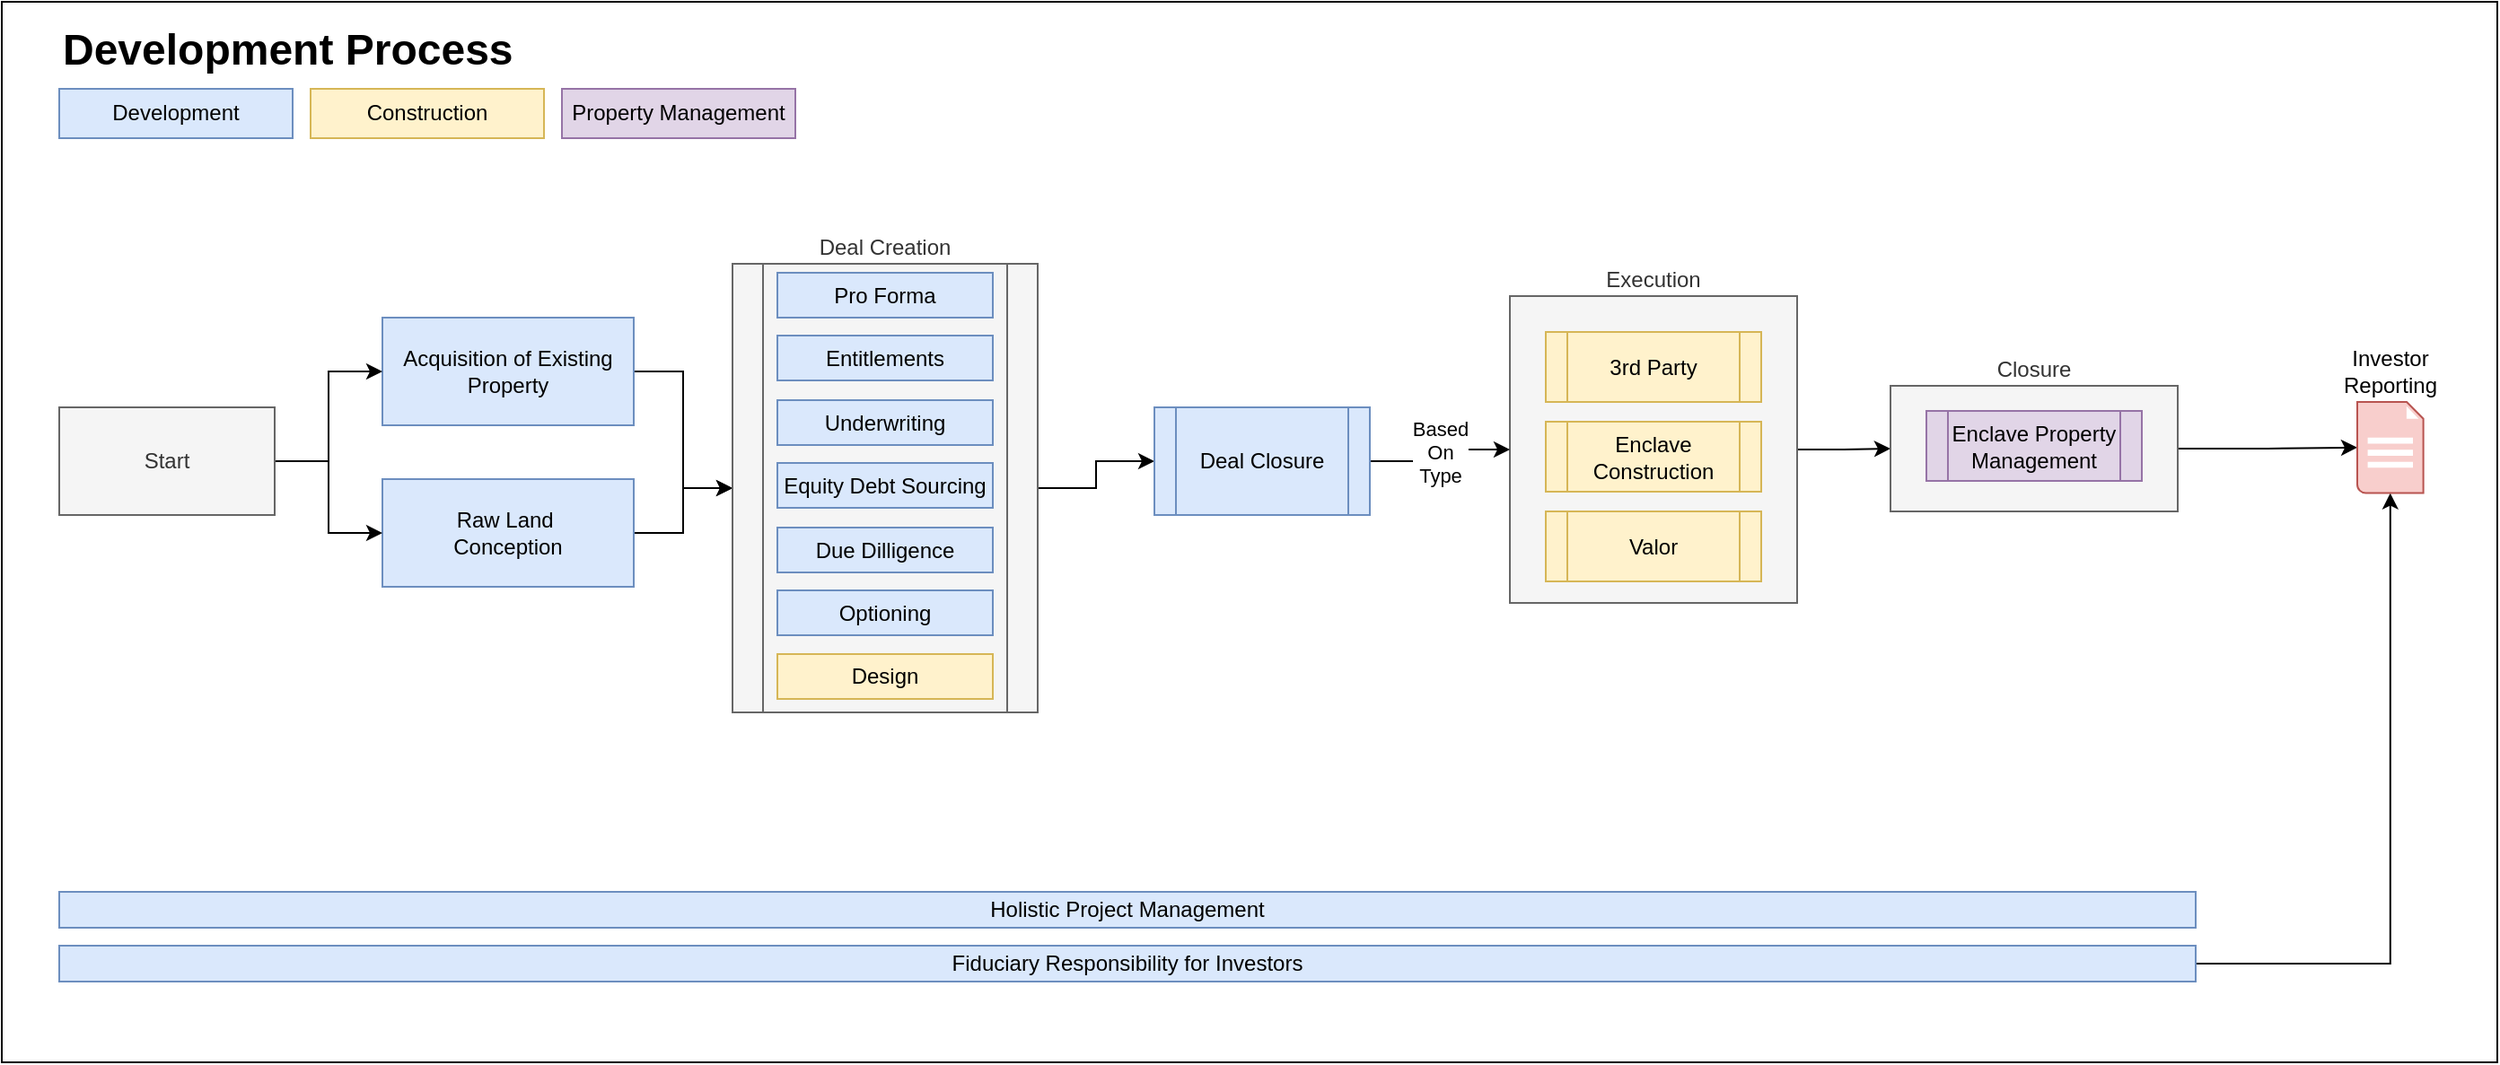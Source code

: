 <mxfile version="28.2.1" pages="2">
  <diagram name="Overall Process" id="pm-P87LHWWocX4qU7EQ5">
    <mxGraphModel dx="1678" dy="874" grid="1" gridSize="10" guides="1" tooltips="1" connect="1" arrows="1" fold="1" page="0" pageScale="1" pageWidth="850" pageHeight="1100" math="0" shadow="0">
      <root>
        <mxCell id="0" />
        <mxCell id="1" parent="0" />
        <mxCell id="NgQdywP-18lAn8fRpk21-1" value="" style="rounded=0;whiteSpace=wrap;html=1;" vertex="1" parent="1">
          <mxGeometry x="160" y="280" width="1390" height="591" as="geometry" />
        </mxCell>
        <mxCell id="NgQdywP-18lAn8fRpk21-2" style="edgeStyle=orthogonalEdgeStyle;rounded=0;orthogonalLoop=1;jettySize=auto;html=1;exitX=1;exitY=0.5;exitDx=0;exitDy=0;entryX=0;entryY=0.5;entryDx=0;entryDy=0;" edge="1" parent="1" source="NgQdywP-18lAn8fRpk21-3" target="NgQdywP-18lAn8fRpk21-30">
          <mxGeometry relative="1" as="geometry" />
        </mxCell>
        <mxCell id="NgQdywP-18lAn8fRpk21-3" value="Execution" style="rounded=0;whiteSpace=wrap;html=1;labelPosition=center;verticalLabelPosition=top;align=center;verticalAlign=bottom;fillColor=#f5f5f5;fontColor=#333333;strokeColor=#666666;" vertex="1" parent="1">
          <mxGeometry x="1000" y="444" width="160" height="171" as="geometry" />
        </mxCell>
        <mxCell id="NgQdywP-18lAn8fRpk21-4" style="edgeStyle=orthogonalEdgeStyle;rounded=0;orthogonalLoop=1;jettySize=auto;html=1;exitX=1;exitY=0.5;exitDx=0;exitDy=0;entryX=0;entryY=0.5;entryDx=0;entryDy=0;" edge="1" parent="1" source="NgQdywP-18lAn8fRpk21-5" target="NgQdywP-18lAn8fRpk21-12">
          <mxGeometry relative="1" as="geometry" />
        </mxCell>
        <mxCell id="NgQdywP-18lAn8fRpk21-5" value="Acquisition of Existing Property" style="rounded=0;whiteSpace=wrap;html=1;fillColor=#dae8fc;strokeColor=#6c8ebf;" vertex="1" parent="1">
          <mxGeometry x="372" y="456" width="140" height="60" as="geometry" />
        </mxCell>
        <mxCell id="NgQdywP-18lAn8fRpk21-6" style="edgeStyle=orthogonalEdgeStyle;rounded=0;orthogonalLoop=1;jettySize=auto;html=1;entryX=0;entryY=0.5;entryDx=0;entryDy=0;" edge="1" parent="1" source="NgQdywP-18lAn8fRpk21-7" target="NgQdywP-18lAn8fRpk21-12">
          <mxGeometry relative="1" as="geometry" />
        </mxCell>
        <mxCell id="NgQdywP-18lAn8fRpk21-7" value="Raw Land&amp;nbsp;&lt;div&gt;Conception&lt;/div&gt;" style="rounded=0;whiteSpace=wrap;html=1;fillColor=#dae8fc;strokeColor=#6c8ebf;" vertex="1" parent="1">
          <mxGeometry x="372" y="546" width="140" height="60" as="geometry" />
        </mxCell>
        <mxCell id="NgQdywP-18lAn8fRpk21-8" style="edgeStyle=orthogonalEdgeStyle;rounded=0;orthogonalLoop=1;jettySize=auto;html=1;entryX=0;entryY=0.5;entryDx=0;entryDy=0;" edge="1" parent="1" source="NgQdywP-18lAn8fRpk21-10" target="NgQdywP-18lAn8fRpk21-5">
          <mxGeometry relative="1" as="geometry" />
        </mxCell>
        <mxCell id="NgQdywP-18lAn8fRpk21-9" style="edgeStyle=orthogonalEdgeStyle;rounded=0;orthogonalLoop=1;jettySize=auto;html=1;exitX=1;exitY=0.5;exitDx=0;exitDy=0;entryX=0;entryY=0.5;entryDx=0;entryDy=0;" edge="1" parent="1" source="NgQdywP-18lAn8fRpk21-10" target="NgQdywP-18lAn8fRpk21-7">
          <mxGeometry relative="1" as="geometry" />
        </mxCell>
        <mxCell id="NgQdywP-18lAn8fRpk21-10" value="Start" style="rounded=0;whiteSpace=wrap;html=1;fillColor=#f5f5f5;fontColor=#333333;strokeColor=#666666;" vertex="1" parent="1">
          <mxGeometry x="192" y="506" width="120" height="60" as="geometry" />
        </mxCell>
        <mxCell id="NgQdywP-18lAn8fRpk21-11" style="edgeStyle=orthogonalEdgeStyle;rounded=0;orthogonalLoop=1;jettySize=auto;html=1;exitX=1;exitY=0.5;exitDx=0;exitDy=0;entryX=0;entryY=0.5;entryDx=0;entryDy=0;" edge="1" parent="1" source="NgQdywP-18lAn8fRpk21-12" target="NgQdywP-18lAn8fRpk21-23">
          <mxGeometry relative="1" as="geometry" />
        </mxCell>
        <mxCell id="NgQdywP-18lAn8fRpk21-12" value="Deal Creation" style="shape=process;whiteSpace=wrap;backgroundOutline=1;html=1;labelPosition=center;verticalLabelPosition=top;align=center;verticalAlign=bottom;fillColor=#f5f5f5;fontColor=#333333;strokeColor=#666666;" vertex="1" parent="1">
          <mxGeometry x="567" y="426" width="170" height="250" as="geometry" />
        </mxCell>
        <mxCell id="NgQdywP-18lAn8fRpk21-13" value="Optioning" style="rounded=0;whiteSpace=wrap;html=1;fillColor=#dae8fc;strokeColor=#6c8ebf;" vertex="1" parent="1">
          <mxGeometry x="592" y="608" width="120" height="25" as="geometry" />
        </mxCell>
        <mxCell id="NgQdywP-18lAn8fRpk21-14" value="Entitlements" style="rounded=0;whiteSpace=wrap;html=1;fillColor=#dae8fc;strokeColor=#6c8ebf;" vertex="1" parent="1">
          <mxGeometry x="592" y="466" width="120" height="25" as="geometry" />
        </mxCell>
        <mxCell id="NgQdywP-18lAn8fRpk21-15" value="Underwriting" style="rounded=0;whiteSpace=wrap;html=1;fillColor=#dae8fc;strokeColor=#6c8ebf;" vertex="1" parent="1">
          <mxGeometry x="592" y="502" width="120" height="25" as="geometry" />
        </mxCell>
        <mxCell id="NgQdywP-18lAn8fRpk21-16" style="edgeStyle=orthogonalEdgeStyle;rounded=0;orthogonalLoop=1;jettySize=auto;html=1;" edge="1" parent="1" source="NgQdywP-18lAn8fRpk21-17" target="NgQdywP-18lAn8fRpk21-36">
          <mxGeometry relative="1" as="geometry" />
        </mxCell>
        <mxCell id="NgQdywP-18lAn8fRpk21-17" value="Fiduciary Responsibility for Investors" style="rounded=0;whiteSpace=wrap;html=1;fillColor=#dae8fc;strokeColor=#6c8ebf;" vertex="1" parent="1">
          <mxGeometry x="192" y="806" width="1190" height="20" as="geometry" />
        </mxCell>
        <mxCell id="NgQdywP-18lAn8fRpk21-18" value="Equity Debt Sourcing" style="rounded=0;whiteSpace=wrap;html=1;fillColor=#dae8fc;strokeColor=#6c8ebf;" vertex="1" parent="1">
          <mxGeometry x="592" y="537" width="120" height="25" as="geometry" />
        </mxCell>
        <mxCell id="NgQdywP-18lAn8fRpk21-19" value="&lt;h1 style=&quot;margin-top: 0px;&quot;&gt;Development Process&lt;/h1&gt;" style="text;html=1;whiteSpace=wrap;overflow=hidden;rounded=0;" vertex="1" parent="1">
          <mxGeometry x="192" y="286" width="340" height="42.5" as="geometry" />
        </mxCell>
        <mxCell id="NgQdywP-18lAn8fRpk21-20" value="Due Dilligence" style="rounded=0;whiteSpace=wrap;html=1;fillColor=#dae8fc;strokeColor=#6c8ebf;" vertex="1" parent="1">
          <mxGeometry x="592" y="573" width="120" height="25" as="geometry" />
        </mxCell>
        <mxCell id="NgQdywP-18lAn8fRpk21-21" style="edgeStyle=orthogonalEdgeStyle;rounded=0;orthogonalLoop=1;jettySize=auto;html=1;exitX=1;exitY=0.5;exitDx=0;exitDy=0;entryX=0;entryY=0.5;entryDx=0;entryDy=0;" edge="1" parent="1" source="NgQdywP-18lAn8fRpk21-23" target="NgQdywP-18lAn8fRpk21-3">
          <mxGeometry relative="1" as="geometry" />
        </mxCell>
        <mxCell id="NgQdywP-18lAn8fRpk21-22" value="Based&lt;div&gt;On&lt;/div&gt;&lt;div&gt;Type&lt;/div&gt;" style="edgeLabel;html=1;align=center;verticalAlign=middle;resizable=0;points=[];" vertex="1" connectable="0" parent="NgQdywP-18lAn8fRpk21-21">
          <mxGeometry x="0.051" relative="1" as="geometry">
            <mxPoint as="offset" />
          </mxGeometry>
        </mxCell>
        <mxCell id="NgQdywP-18lAn8fRpk21-23" value="Deal Closure" style="shape=process;whiteSpace=wrap;html=1;backgroundOutline=1;fillColor=#dae8fc;strokeColor=#6c8ebf;" vertex="1" parent="1">
          <mxGeometry x="802" y="506" width="120" height="60" as="geometry" />
        </mxCell>
        <mxCell id="NgQdywP-18lAn8fRpk21-24" value="Enclave Construction" style="shape=process;whiteSpace=wrap;html=1;backgroundOutline=1;fillColor=#fff2cc;strokeColor=#d6b656;" vertex="1" parent="1">
          <mxGeometry x="1020" y="514" width="120" height="39" as="geometry" />
        </mxCell>
        <mxCell id="NgQdywP-18lAn8fRpk21-25" value="Valor" style="shape=process;whiteSpace=wrap;html=1;backgroundOutline=1;fillColor=#fff2cc;strokeColor=#d6b656;" vertex="1" parent="1">
          <mxGeometry x="1020" y="564" width="120" height="39" as="geometry" />
        </mxCell>
        <mxCell id="NgQdywP-18lAn8fRpk21-26" value="3rd Party" style="shape=process;whiteSpace=wrap;html=1;backgroundOutline=1;fillColor=#fff2cc;strokeColor=#d6b656;" vertex="1" parent="1">
          <mxGeometry x="1020" y="464" width="120" height="39" as="geometry" />
        </mxCell>
        <mxCell id="NgQdywP-18lAn8fRpk21-27" value="Holistic Project Management" style="rounded=0;whiteSpace=wrap;html=1;fillColor=#dae8fc;strokeColor=#6c8ebf;" vertex="1" parent="1">
          <mxGeometry x="192" y="776" width="1190" height="20" as="geometry" />
        </mxCell>
        <mxCell id="NgQdywP-18lAn8fRpk21-28" value="Design" style="rounded=0;whiteSpace=wrap;html=1;fillColor=#fff2cc;strokeColor=#d6b656;" vertex="1" parent="1">
          <mxGeometry x="592" y="643.5" width="120" height="25" as="geometry" />
        </mxCell>
        <mxCell id="NgQdywP-18lAn8fRpk21-29" style="edgeStyle=orthogonalEdgeStyle;rounded=0;orthogonalLoop=1;jettySize=auto;html=1;exitX=1;exitY=0.5;exitDx=0;exitDy=0;" edge="1" parent="1" source="NgQdywP-18lAn8fRpk21-30" target="NgQdywP-18lAn8fRpk21-36">
          <mxGeometry relative="1" as="geometry" />
        </mxCell>
        <mxCell id="NgQdywP-18lAn8fRpk21-30" value="Closure" style="rounded=0;whiteSpace=wrap;html=1;labelPosition=center;verticalLabelPosition=top;align=center;verticalAlign=bottom;fillColor=#f5f5f5;fontColor=#333333;strokeColor=#666666;" vertex="1" parent="1">
          <mxGeometry x="1212" y="494" width="160" height="70" as="geometry" />
        </mxCell>
        <mxCell id="NgQdywP-18lAn8fRpk21-31" value="Enclave Property Management" style="shape=process;whiteSpace=wrap;html=1;backgroundOutline=1;fillColor=#e1d5e7;strokeColor=#9673a6;" vertex="1" parent="1">
          <mxGeometry x="1232" y="508" width="120" height="39" as="geometry" />
        </mxCell>
        <mxCell id="NgQdywP-18lAn8fRpk21-32" value="Development" style="rounded=0;whiteSpace=wrap;html=1;fillColor=#dae8fc;strokeColor=#6c8ebf;" vertex="1" parent="1">
          <mxGeometry x="192" y="328.5" width="130" height="27.5" as="geometry" />
        </mxCell>
        <mxCell id="NgQdywP-18lAn8fRpk21-33" value="Construction" style="rounded=0;whiteSpace=wrap;html=1;fillColor=#fff2cc;strokeColor=#d6b656;" vertex="1" parent="1">
          <mxGeometry x="332" y="328.5" width="130" height="27.5" as="geometry" />
        </mxCell>
        <mxCell id="NgQdywP-18lAn8fRpk21-34" value="Property Management" style="rounded=0;whiteSpace=wrap;html=1;fillColor=#e1d5e7;strokeColor=#9673a6;" vertex="1" parent="1">
          <mxGeometry x="472" y="328.5" width="130" height="27.5" as="geometry" />
        </mxCell>
        <mxCell id="NgQdywP-18lAn8fRpk21-35" value="Pro Forma" style="rounded=0;whiteSpace=wrap;html=1;fillColor=#dae8fc;strokeColor=#6c8ebf;" vertex="1" parent="1">
          <mxGeometry x="592" y="431" width="120" height="25" as="geometry" />
        </mxCell>
        <mxCell id="NgQdywP-18lAn8fRpk21-36" value="Investor&lt;div&gt;Reporting&lt;/div&gt;" style="shadow=0;dashed=0;html=1;strokeColor=#b85450;fillColor=#f8cecc;labelPosition=center;verticalLabelPosition=top;verticalAlign=bottom;align=center;outlineConnect=0;shape=mxgraph.veeam.2d.report;" vertex="1" parent="1">
          <mxGeometry x="1472" y="503" width="36.8" height="50.8" as="geometry" />
        </mxCell>
      </root>
    </mxGraphModel>
  </diagram>
  <diagram id="vquNU60nL19JEIwvlxOg" name="Data Environment">
    <mxGraphModel dx="1188" dy="619" grid="1" gridSize="10" guides="1" tooltips="1" connect="1" arrows="1" fold="1" page="0" pageScale="1" pageWidth="850" pageHeight="1100" math="0" shadow="0">
      <root>
        <mxCell id="0" />
        <mxCell id="1" parent="0" />
        <mxCell id="_oWIkEw5RrBzWJ2wu4HR-2" value="Sources" style="rounded=0;whiteSpace=wrap;html=1;labelPosition=center;verticalLabelPosition=top;align=center;verticalAlign=bottom;" vertex="1" parent="1">
          <mxGeometry x="100" y="230" width="170" height="830" as="geometry" />
        </mxCell>
        <mxCell id="_oWIkEw5RrBzWJ2wu4HR-3" style="edgeStyle=orthogonalEdgeStyle;rounded=0;orthogonalLoop=1;jettySize=auto;html=1;exitX=1;exitY=0.5;exitDx=0;exitDy=0;entryX=0;entryY=0.5;entryDx=0;entryDy=0;" edge="1" parent="1" source="_oWIkEw5RrBzWJ2wu4HR-35" target="_oWIkEw5RrBzWJ2wu4HR-13">
          <mxGeometry relative="1" as="geometry" />
        </mxCell>
        <mxCell id="_oWIkEw5RrBzWJ2wu4HR-4" style="edgeStyle=orthogonalEdgeStyle;rounded=0;orthogonalLoop=1;jettySize=auto;html=1;exitX=1;exitY=0.5;exitDx=0;exitDy=0;entryX=0;entryY=0.5;entryDx=0;entryDy=0;" edge="1" parent="1" source="_oWIkEw5RrBzWJ2wu4HR-5" target="_oWIkEw5RrBzWJ2wu4HR-35">
          <mxGeometry relative="1" as="geometry" />
        </mxCell>
        <mxCell id="_oWIkEw5RrBzWJ2wu4HR-5" value="" style="rounded=0;whiteSpace=wrap;html=1;fillColor=#eeeeee;strokeColor=#36393d;" vertex="1" parent="1">
          <mxGeometry x="140" y="258.75" width="90" height="71.25" as="geometry" />
        </mxCell>
        <mxCell id="_oWIkEw5RrBzWJ2wu4HR-6" style="edgeStyle=orthogonalEdgeStyle;rounded=0;orthogonalLoop=1;jettySize=auto;html=1;exitX=1;exitY=0.5;exitDx=0;exitDy=0;entryX=0;entryY=0.5;entryDx=0;entryDy=0;" edge="1" parent="1" source="_oWIkEw5RrBzWJ2wu4HR-37" target="_oWIkEw5RrBzWJ2wu4HR-13">
          <mxGeometry relative="1" as="geometry" />
        </mxCell>
        <mxCell id="_oWIkEw5RrBzWJ2wu4HR-7" value="Purchase Agreements&lt;div&gt;PDF&lt;/div&gt;" style="rounded=0;whiteSpace=wrap;html=1;fillColor=#fad7ac;strokeColor=#b46504;" vertex="1" parent="1">
          <mxGeometry x="140" y="338.75" width="90" height="71.25" as="geometry" />
        </mxCell>
        <mxCell id="_oWIkEw5RrBzWJ2wu4HR-8" style="edgeStyle=orthogonalEdgeStyle;rounded=0;orthogonalLoop=1;jettySize=auto;html=1;exitX=1;exitY=0.5;exitDx=0;exitDy=0;entryX=0;entryY=0.5;entryDx=0;entryDy=0;" edge="1" parent="1" source="_oWIkEw5RrBzWJ2wu4HR-13" target="_oWIkEw5RrBzWJ2wu4HR-19">
          <mxGeometry relative="1" as="geometry" />
        </mxCell>
        <mxCell id="_oWIkEw5RrBzWJ2wu4HR-9" style="edgeStyle=orthogonalEdgeStyle;rounded=0;orthogonalLoop=1;jettySize=auto;html=1;exitX=1;exitY=0.5;exitDx=0;exitDy=0;entryX=0;entryY=0.5;entryDx=0;entryDy=0;" edge="1" parent="1" source="_oWIkEw5RrBzWJ2wu4HR-13" target="_oWIkEw5RrBzWJ2wu4HR-15">
          <mxGeometry relative="1" as="geometry" />
        </mxCell>
        <mxCell id="_oWIkEw5RrBzWJ2wu4HR-10" style="edgeStyle=orthogonalEdgeStyle;rounded=0;orthogonalLoop=1;jettySize=auto;html=1;exitX=1;exitY=0.5;exitDx=0;exitDy=0;entryX=0;entryY=0.5;entryDx=0;entryDy=0;" edge="1" parent="1" source="_oWIkEw5RrBzWJ2wu4HR-13" target="_oWIkEw5RrBzWJ2wu4HR-17">
          <mxGeometry relative="1" as="geometry" />
        </mxCell>
        <mxCell id="_oWIkEw5RrBzWJ2wu4HR-11" style="edgeStyle=orthogonalEdgeStyle;rounded=0;orthogonalLoop=1;jettySize=auto;html=1;exitX=1;exitY=0.5;exitDx=0;exitDy=0;entryX=0;entryY=0.5;entryDx=0;entryDy=0;" edge="1" parent="1" source="_oWIkEw5RrBzWJ2wu4HR-13" target="_oWIkEw5RrBzWJ2wu4HR-16">
          <mxGeometry relative="1" as="geometry" />
        </mxCell>
        <mxCell id="_oWIkEw5RrBzWJ2wu4HR-12" style="edgeStyle=orthogonalEdgeStyle;rounded=0;orthogonalLoop=1;jettySize=auto;html=1;exitX=1;exitY=0.5;exitDx=0;exitDy=0;entryX=0;entryY=0.5;entryDx=0;entryDy=0;" edge="1" parent="1" source="_oWIkEw5RrBzWJ2wu4HR-13" target="_oWIkEw5RrBzWJ2wu4HR-20">
          <mxGeometry relative="1" as="geometry" />
        </mxCell>
        <mxCell id="_oWIkEw5RrBzWJ2wu4HR-13" value="Pipeline Data" style="rounded=0;whiteSpace=wrap;html=1;fillColor=#d5e8d4;strokeColor=#82b366;" vertex="1" parent="1">
          <mxGeometry x="470" y="335" width="120" height="37.5" as="geometry" />
        </mxCell>
        <mxCell id="_oWIkEw5RrBzWJ2wu4HR-14" style="edgeStyle=orthogonalEdgeStyle;rounded=0;orthogonalLoop=1;jettySize=auto;html=1;exitX=1;exitY=0.5;exitDx=0;exitDy=0;entryX=0.75;entryY=0;entryDx=0;entryDy=0;" edge="1" parent="1" source="_oWIkEw5RrBzWJ2wu4HR-15" target="_oWIkEw5RrBzWJ2wu4HR-59">
          <mxGeometry relative="1" as="geometry" />
        </mxCell>
        <mxCell id="_oWIkEw5RrBzWJ2wu4HR-15" value="Key Dates &amp;amp; Cash Needs Report" style="rounded=0;whiteSpace=wrap;html=1;fillColor=#bac8d3;strokeColor=#23445d;" vertex="1" parent="1">
          <mxGeometry x="630" y="230" width="120" height="60" as="geometry" />
        </mxCell>
        <mxCell id="_oWIkEw5RrBzWJ2wu4HR-16" value="Insurance&amp;nbsp;&lt;div&gt;Report&lt;/div&gt;" style="rounded=0;whiteSpace=wrap;html=1;fillColor=#bac8d3;strokeColor=#23445d;" vertex="1" parent="1">
          <mxGeometry x="630" y="410" width="120" height="60" as="geometry" />
        </mxCell>
        <mxCell id="_oWIkEw5RrBzWJ2wu4HR-17" value="Dev Con&lt;div&gt;Report&lt;/div&gt;" style="rounded=0;whiteSpace=wrap;html=1;fillColor=#bac8d3;strokeColor=#23445d;" vertex="1" parent="1">
          <mxGeometry x="630" y="320" width="120" height="60" as="geometry" />
        </mxCell>
        <mxCell id="_oWIkEw5RrBzWJ2wu4HR-18" style="edgeStyle=orthogonalEdgeStyle;rounded=0;orthogonalLoop=1;jettySize=auto;html=1;" edge="1" parent="1" source="_oWIkEw5RrBzWJ2wu4HR-19" target="_oWIkEw5RrBzWJ2wu4HR-21">
          <mxGeometry relative="1" as="geometry" />
        </mxCell>
        <mxCell id="_oWIkEw5RrBzWJ2wu4HR-19" value="Pipeline Report" style="rounded=0;whiteSpace=wrap;html=1;fillColor=#bac8d3;strokeColor=#23445d;" vertex="1" parent="1">
          <mxGeometry x="630" y="140" width="120" height="60" as="geometry" />
        </mxCell>
        <mxCell id="_oWIkEw5RrBzWJ2wu4HR-20" value="Bi - Weekly&lt;div&gt;Report&lt;/div&gt;" style="rounded=0;whiteSpace=wrap;html=1;fillColor=#bac8d3;strokeColor=#23445d;" vertex="1" parent="1">
          <mxGeometry x="630" y="500" width="120" height="60" as="geometry" />
        </mxCell>
        <mxCell id="_oWIkEw5RrBzWJ2wu4HR-21" value="&lt;span&gt;&lt;font style=&quot;color: rgb(0, 0, 0);&quot;&gt;Developers&lt;/font&gt;&lt;/span&gt;" style="verticalLabelPosition=bottom;sketch=0;html=1;fillColor=#647687;strokeColor=#314354;verticalAlign=top;pointerEvents=1;align=center;shape=mxgraph.cisco_safe.people_places_things_icons.icon9;fontColor=#ffffff;" vertex="1" parent="1">
          <mxGeometry x="810" y="147.5" width="50" height="45" as="geometry" />
        </mxCell>
        <mxCell id="_oWIkEw5RrBzWJ2wu4HR-22" value="&lt;span&gt;&lt;font style=&quot;color: rgb(0, 0, 0);&quot;&gt;Developers&lt;/font&gt;&lt;/span&gt;" style="verticalLabelPosition=bottom;sketch=0;html=1;fillColor=#647687;strokeColor=#314354;verticalAlign=top;pointerEvents=1;align=center;shape=mxgraph.cisco_safe.people_places_things_icons.icon9;fontColor=#ffffff;" vertex="1" parent="1">
          <mxGeometry x="160" y="266.88" width="50" height="41.25" as="geometry" />
        </mxCell>
        <mxCell id="_oWIkEw5RrBzWJ2wu4HR-23" value="&lt;span&gt;&lt;font style=&quot;color: rgb(0, 0, 0);&quot;&gt;Closing Team&lt;/font&gt;&lt;/span&gt;" style="verticalLabelPosition=bottom;sketch=0;html=1;fillColor=#76608a;strokeColor=#432D57;verticalAlign=top;pointerEvents=1;align=center;shape=mxgraph.cisco_safe.people_places_things_icons.icon9;fontColor=#ffffff;" vertex="1" parent="1">
          <mxGeometry x="940" y="237.5" width="50" height="45" as="geometry" />
        </mxCell>
        <mxCell id="_oWIkEw5RrBzWJ2wu4HR-24" value="&lt;span&gt;&lt;font style=&quot;color: rgb(0, 0, 0);&quot;&gt;Development &amp;amp;&amp;nbsp;&lt;/font&gt;&lt;/span&gt;&lt;div&gt;&lt;span&gt;&lt;font style=&quot;color: rgb(0, 0, 0);&quot;&gt;Construction&lt;/font&gt;&lt;/span&gt;&lt;/div&gt;" style="verticalLabelPosition=bottom;sketch=0;html=1;fillColor=#6d8764;strokeColor=#3A5431;verticalAlign=top;pointerEvents=1;align=center;shape=mxgraph.cisco_safe.people_places_things_icons.icon9;fontColor=#ffffff;" vertex="1" parent="1">
          <mxGeometry x="810" y="327.5" width="50" height="45" as="geometry" />
        </mxCell>
        <mxCell id="_oWIkEw5RrBzWJ2wu4HR-25" value="&lt;font color=&quot;#000000&quot;&gt;Accounting &amp;amp;&amp;nbsp;&lt;/font&gt;&lt;div&gt;&lt;font color=&quot;#000000&quot;&gt;Insurance&lt;/font&gt;&lt;/div&gt;" style="verticalLabelPosition=bottom;sketch=0;html=1;fillColor=#f0a30a;strokeColor=#BD7000;verticalAlign=top;pointerEvents=1;align=center;shape=mxgraph.cisco_safe.people_places_things_icons.icon9;fontColor=#000000;" vertex="1" parent="1">
          <mxGeometry x="810" y="417.5" width="50" height="45" as="geometry" />
        </mxCell>
        <mxCell id="_oWIkEw5RrBzWJ2wu4HR-26" value="&lt;font color=&quot;#000000&quot;&gt;Executive Team&lt;/font&gt;" style="verticalLabelPosition=bottom;sketch=0;html=1;fillColor=#a0522d;strokeColor=#6D1F00;verticalAlign=top;pointerEvents=1;align=center;shape=mxgraph.cisco_safe.people_places_things_icons.icon9;fontColor=#ffffff;" vertex="1" parent="1">
          <mxGeometry x="810" y="507.5" width="50" height="45" as="geometry" />
        </mxCell>
        <mxCell id="_oWIkEw5RrBzWJ2wu4HR-27" style="edgeStyle=orthogonalEdgeStyle;rounded=0;orthogonalLoop=1;jettySize=auto;html=1;exitX=1;exitY=0.5;exitDx=0;exitDy=0;entryX=0.002;entryY=0.512;entryDx=0;entryDy=0;entryPerimeter=0;" edge="1" parent="1" source="_oWIkEw5RrBzWJ2wu4HR-15" target="_oWIkEw5RrBzWJ2wu4HR-23">
          <mxGeometry relative="1" as="geometry" />
        </mxCell>
        <mxCell id="_oWIkEw5RrBzWJ2wu4HR-28" style="edgeStyle=orthogonalEdgeStyle;rounded=0;orthogonalLoop=1;jettySize=auto;html=1;exitX=1;exitY=0.5;exitDx=0;exitDy=0;entryX=0.002;entryY=0.495;entryDx=0;entryDy=0;entryPerimeter=0;" edge="1" parent="1" source="_oWIkEw5RrBzWJ2wu4HR-17" target="_oWIkEw5RrBzWJ2wu4HR-24">
          <mxGeometry relative="1" as="geometry" />
        </mxCell>
        <mxCell id="_oWIkEw5RrBzWJ2wu4HR-29" style="edgeStyle=orthogonalEdgeStyle;rounded=0;orthogonalLoop=1;jettySize=auto;html=1;entryX=-0.029;entryY=0.503;entryDx=0;entryDy=0;entryPerimeter=0;" edge="1" parent="1" source="_oWIkEw5RrBzWJ2wu4HR-16" target="_oWIkEw5RrBzWJ2wu4HR-25">
          <mxGeometry relative="1" as="geometry" />
        </mxCell>
        <mxCell id="_oWIkEw5RrBzWJ2wu4HR-30" style="edgeStyle=orthogonalEdgeStyle;rounded=0;orthogonalLoop=1;jettySize=auto;html=1;exitX=1;exitY=0.5;exitDx=0;exitDy=0;entryX=-0.052;entryY=0.503;entryDx=0;entryDy=0;entryPerimeter=0;" edge="1" parent="1" source="_oWIkEw5RrBzWJ2wu4HR-20" target="_oWIkEw5RrBzWJ2wu4HR-26">
          <mxGeometry relative="1" as="geometry" />
        </mxCell>
        <mxCell id="_oWIkEw5RrBzWJ2wu4HR-31" style="edgeStyle=orthogonalEdgeStyle;rounded=0;orthogonalLoop=1;jettySize=auto;html=1;entryX=0;entryY=0.5;entryDx=0;entryDy=0;" edge="1" parent="1" source="_oWIkEw5RrBzWJ2wu4HR-34" target="_oWIkEw5RrBzWJ2wu4HR-40">
          <mxGeometry relative="1" as="geometry" />
        </mxCell>
        <mxCell id="_oWIkEw5RrBzWJ2wu4HR-32" style="edgeStyle=orthogonalEdgeStyle;rounded=0;orthogonalLoop=1;jettySize=auto;html=1;exitX=1;exitY=0.5;exitDx=0;exitDy=0;entryX=0;entryY=0.5;entryDx=0;entryDy=0;" edge="1" parent="1" source="_oWIkEw5RrBzWJ2wu4HR-34" target="_oWIkEw5RrBzWJ2wu4HR-42">
          <mxGeometry relative="1" as="geometry" />
        </mxCell>
        <mxCell id="_oWIkEw5RrBzWJ2wu4HR-33" style="edgeStyle=orthogonalEdgeStyle;rounded=0;orthogonalLoop=1;jettySize=auto;html=1;exitX=1;exitY=0.5;exitDx=0;exitDy=0;entryX=0;entryY=0.5;entryDx=0;entryDy=0;" edge="1" parent="1" source="_oWIkEw5RrBzWJ2wu4HR-34" target="_oWIkEw5RrBzWJ2wu4HR-46">
          <mxGeometry relative="1" as="geometry" />
        </mxCell>
        <mxCell id="_oWIkEw5RrBzWJ2wu4HR-34" value="Vista&amp;nbsp;&lt;div&gt;ViewPoint&lt;/div&gt;" style="rounded=0;whiteSpace=wrap;html=1;fillColor=#b1ddf0;strokeColor=#10739e;" vertex="1" parent="1">
          <mxGeometry x="140" y="552.5" width="90" height="60" as="geometry" />
        </mxCell>
        <mxCell id="_oWIkEw5RrBzWJ2wu4HR-35" value="&lt;font style=&quot;font-size: 8px;&quot;&gt;Manual Data Entry&lt;/font&gt;" style="shape=process;whiteSpace=wrap;html=1;backgroundOutline=1;fillColor=#d5e8d4;strokeColor=#82b366;" vertex="1" parent="1">
          <mxGeometry x="330" y="280.62" width="80" height="27.5" as="geometry" />
        </mxCell>
        <mxCell id="_oWIkEw5RrBzWJ2wu4HR-36" value="" style="edgeStyle=orthogonalEdgeStyle;rounded=0;orthogonalLoop=1;jettySize=auto;html=1;exitX=1;exitY=0.5;exitDx=0;exitDy=0;entryX=0;entryY=0.5;entryDx=0;entryDy=0;" edge="1" parent="1" source="_oWIkEw5RrBzWJ2wu4HR-7" target="_oWIkEw5RrBzWJ2wu4HR-37">
          <mxGeometry relative="1" as="geometry">
            <mxPoint x="230" y="400" as="sourcePoint" />
            <mxPoint x="390" y="350" as="targetPoint" />
          </mxGeometry>
        </mxCell>
        <mxCell id="_oWIkEw5RrBzWJ2wu4HR-37" value="&lt;font style=&quot;font-size: 8px;&quot;&gt;Convert Format&lt;/font&gt;&lt;div&gt;&lt;font style=&quot;font-size: 8px;&quot;&gt;To Excel&lt;/font&gt;&lt;/div&gt;" style="shape=process;whiteSpace=wrap;html=1;backgroundOutline=1;fillColor=#d5e8d4;strokeColor=#82b366;" vertex="1" parent="1">
          <mxGeometry x="330" y="360.62" width="80" height="27.5" as="geometry" />
        </mxCell>
        <mxCell id="_oWIkEw5RrBzWJ2wu4HR-38" style="edgeStyle=orthogonalEdgeStyle;rounded=0;orthogonalLoop=1;jettySize=auto;html=1;exitX=1;exitY=0.75;exitDx=0;exitDy=0;entryX=0;entryY=0.25;entryDx=0;entryDy=0;" edge="1" parent="1" source="_oWIkEw5RrBzWJ2wu4HR-40" target="_oWIkEw5RrBzWJ2wu4HR-44">
          <mxGeometry relative="1" as="geometry" />
        </mxCell>
        <mxCell id="_oWIkEw5RrBzWJ2wu4HR-39" style="edgeStyle=orthogonalEdgeStyle;rounded=0;orthogonalLoop=1;jettySize=auto;html=1;exitX=1;exitY=0.25;exitDx=0;exitDy=0;entryX=0;entryY=0.75;entryDx=0;entryDy=0;" edge="1" parent="1" source="_oWIkEw5RrBzWJ2wu4HR-40" target="_oWIkEw5RrBzWJ2wu4HR-13">
          <mxGeometry relative="1" as="geometry">
            <Array as="points">
              <mxPoint x="450" y="576" />
              <mxPoint x="450" y="363" />
            </Array>
          </mxGeometry>
        </mxCell>
        <mxCell id="_oWIkEw5RrBzWJ2wu4HR-40" value="&lt;font style=&quot;font-size: 7px;&quot;&gt;Export Project Construction Costs&lt;/font&gt;" style="shape=process;whiteSpace=wrap;html=1;backgroundOutline=1;fillColor=#d5e8d4;strokeColor=#82b366;" vertex="1" parent="1">
          <mxGeometry x="330" y="568.75" width="80" height="27.5" as="geometry" />
        </mxCell>
        <mxCell id="_oWIkEw5RrBzWJ2wu4HR-41" style="edgeStyle=orthogonalEdgeStyle;rounded=0;orthogonalLoop=1;jettySize=auto;html=1;exitX=1;exitY=0.5;exitDx=0;exitDy=0;entryX=0;entryY=0.5;entryDx=0;entryDy=0;" edge="1" parent="1" source="_oWIkEw5RrBzWJ2wu4HR-42" target="_oWIkEw5RrBzWJ2wu4HR-44">
          <mxGeometry relative="1" as="geometry">
            <Array as="points">
              <mxPoint x="520" y="665" />
              <mxPoint x="520" y="662" />
            </Array>
          </mxGeometry>
        </mxCell>
        <mxCell id="_oWIkEw5RrBzWJ2wu4HR-42" value="&lt;span style=&quot;font-size: 8px;&quot;&gt;Export Project Budget&lt;/span&gt;" style="shape=process;whiteSpace=wrap;html=1;backgroundOutline=1;fillColor=#d5e8d4;strokeColor=#82b366;" vertex="1" parent="1">
          <mxGeometry x="330" y="651" width="80" height="27.5" as="geometry" />
        </mxCell>
        <mxCell id="_oWIkEw5RrBzWJ2wu4HR-43" style="edgeStyle=orthogonalEdgeStyle;rounded=0;orthogonalLoop=1;jettySize=auto;html=1;exitX=1;exitY=0.5;exitDx=0;exitDy=0;" edge="1" parent="1" source="_oWIkEw5RrBzWJ2wu4HR-44" target="_oWIkEw5RrBzWJ2wu4HR-47">
          <mxGeometry relative="1" as="geometry" />
        </mxCell>
        <mxCell id="_oWIkEw5RrBzWJ2wu4HR-44" value="Budget&amp;nbsp;&lt;div&gt;Tracker&lt;/div&gt;&lt;div&gt;Report&lt;/div&gt;" style="rounded=0;whiteSpace=wrap;html=1;fillColor=#bac8d3;strokeColor=#23445d;" vertex="1" parent="1">
          <mxGeometry x="640" y="632" width="120" height="60" as="geometry" />
        </mxCell>
        <mxCell id="_oWIkEw5RrBzWJ2wu4HR-45" style="edgeStyle=orthogonalEdgeStyle;rounded=0;orthogonalLoop=1;jettySize=auto;html=1;exitX=1;exitY=0.5;exitDx=0;exitDy=0;entryX=0;entryY=0.5;entryDx=0;entryDy=0;" edge="1" parent="1" source="_oWIkEw5RrBzWJ2wu4HR-46" target="_oWIkEw5RrBzWJ2wu4HR-44">
          <mxGeometry relative="1" as="geometry">
            <mxPoint x="620" y="670" as="targetPoint" />
            <Array as="points">
              <mxPoint x="430" y="706" />
              <mxPoint x="430" y="665" />
              <mxPoint x="520" y="665" />
              <mxPoint x="520" y="662" />
            </Array>
          </mxGeometry>
        </mxCell>
        <mxCell id="_oWIkEw5RrBzWJ2wu4HR-46" value="&lt;span style=&quot;font-size: 8px;&quot;&gt;Export Change Orders&lt;/span&gt;" style="shape=process;whiteSpace=wrap;html=1;backgroundOutline=1;fillColor=#d5e8d4;strokeColor=#82b366;" vertex="1" parent="1">
          <mxGeometry x="330" y="692" width="80" height="27.5" as="geometry" />
        </mxCell>
        <mxCell id="_oWIkEw5RrBzWJ2wu4HR-47" value="&lt;span&gt;&lt;font style=&quot;color: rgb(0, 0, 0);&quot;&gt;Developers,&lt;/font&gt;&lt;/span&gt;&lt;div&gt;&lt;span&gt;&lt;font style=&quot;color: rgb(0, 0, 0);&quot;&gt;Accounting,&lt;/font&gt;&lt;/span&gt;&lt;/div&gt;&lt;div&gt;&lt;span&gt;&lt;font style=&quot;color: rgb(0, 0, 0);&quot;&gt;Equity Partners&lt;/font&gt;&lt;/span&gt;&lt;/div&gt;" style="verticalLabelPosition=bottom;sketch=0;html=1;fillColor=#000000;strokeColor=#314354;verticalAlign=top;pointerEvents=1;align=center;shape=mxgraph.cisco_safe.people_places_things_icons.icon9;fontColor=#ffffff;" vertex="1" parent="1">
          <mxGeometry x="810" y="639.5" width="50" height="45" as="geometry" />
        </mxCell>
        <mxCell id="_oWIkEw5RrBzWJ2wu4HR-48" value="Pro Forma&lt;div&gt;PDF&lt;/div&gt;" style="rounded=0;whiteSpace=wrap;html=1;fillColor=#fad7ac;strokeColor=#b46504;" vertex="1" parent="1">
          <mxGeometry x="140" y="462.5" width="90" height="73.75" as="geometry" />
        </mxCell>
        <mxCell id="_oWIkEw5RrBzWJ2wu4HR-49" value="" style="edgeStyle=orthogonalEdgeStyle;rounded=0;orthogonalLoop=1;jettySize=auto;html=1;exitX=1;exitY=0.5;exitDx=0;exitDy=0;entryX=0;entryY=0.5;entryDx=0;entryDy=0;" edge="1" parent="1" source="_oWIkEw5RrBzWJ2wu4HR-48" target="_oWIkEw5RrBzWJ2wu4HR-52">
          <mxGeometry relative="1" as="geometry">
            <mxPoint x="230" y="469" as="sourcePoint" />
            <mxPoint x="390" y="350" as="targetPoint" />
            <Array as="points" />
          </mxGeometry>
        </mxCell>
        <mxCell id="_oWIkEw5RrBzWJ2wu4HR-50" style="edgeStyle=orthogonalEdgeStyle;rounded=0;orthogonalLoop=1;jettySize=auto;html=1;exitX=1;exitY=0.75;exitDx=0;exitDy=0;entryX=0;entryY=0.25;entryDx=0;entryDy=0;" edge="1" parent="1" source="_oWIkEw5RrBzWJ2wu4HR-52" target="_oWIkEw5RrBzWJ2wu4HR-44">
          <mxGeometry relative="1" as="geometry" />
        </mxCell>
        <mxCell id="_oWIkEw5RrBzWJ2wu4HR-51" style="edgeStyle=orthogonalEdgeStyle;rounded=0;orthogonalLoop=1;jettySize=auto;html=1;exitX=1;exitY=0.25;exitDx=0;exitDy=0;entryX=0;entryY=0.75;entryDx=0;entryDy=0;" edge="1" parent="1" source="_oWIkEw5RrBzWJ2wu4HR-52" target="_oWIkEw5RrBzWJ2wu4HR-13">
          <mxGeometry relative="1" as="geometry">
            <Array as="points">
              <mxPoint x="450" y="493" />
              <mxPoint x="450" y="363" />
            </Array>
          </mxGeometry>
        </mxCell>
        <mxCell id="_oWIkEw5RrBzWJ2wu4HR-52" value="&lt;font style=&quot;font-size: 8px;&quot;&gt;Convert Format&lt;/font&gt;&lt;div&gt;&lt;font style=&quot;font-size: 8px;&quot;&gt;To Excel&lt;/font&gt;&lt;/div&gt;" style="shape=process;whiteSpace=wrap;html=1;backgroundOutline=1;fillColor=#d5e8d4;strokeColor=#82b366;" vertex="1" parent="1">
          <mxGeometry x="330" y="485.63" width="80" height="27.5" as="geometry" />
        </mxCell>
        <mxCell id="_oWIkEw5RrBzWJ2wu4HR-53" style="edgeStyle=orthogonalEdgeStyle;rounded=0;orthogonalLoop=1;jettySize=auto;html=1;exitX=1;exitY=0.5;exitDx=0;exitDy=0;entryX=0;entryY=0.5;entryDx=0;entryDy=0;" edge="1" parent="1" source="_oWIkEw5RrBzWJ2wu4HR-54" target="_oWIkEw5RrBzWJ2wu4HR-56">
          <mxGeometry relative="1" as="geometry" />
        </mxCell>
        <mxCell id="_oWIkEw5RrBzWJ2wu4HR-54" value="AppFoilio" style="rounded=0;whiteSpace=wrap;html=1;fillColor=#d0cee2;strokeColor=#56517e;" vertex="1" parent="1">
          <mxGeometry x="140" y="730" width="90" height="60" as="geometry" />
        </mxCell>
        <mxCell id="_oWIkEw5RrBzWJ2wu4HR-55" style="edgeStyle=orthogonalEdgeStyle;rounded=0;orthogonalLoop=1;jettySize=auto;html=1;exitX=1;exitY=0.5;exitDx=0;exitDy=0;entryX=0;entryY=0.75;entryDx=0;entryDy=0;" edge="1" parent="1" source="_oWIkEw5RrBzWJ2wu4HR-56" target="_oWIkEw5RrBzWJ2wu4HR-44">
          <mxGeometry relative="1" as="geometry">
            <Array as="points">
              <mxPoint x="440" y="760" />
              <mxPoint x="440" y="677" />
            </Array>
          </mxGeometry>
        </mxCell>
        <mxCell id="_oWIkEw5RrBzWJ2wu4HR-56" value="&lt;span style=&quot;font-size: 8px;&quot;&gt;Export Financing Costs/Soft Costs&lt;/span&gt;" style="shape=process;whiteSpace=wrap;html=1;backgroundOutline=1;fillColor=#d5e8d4;strokeColor=#82b366;" vertex="1" parent="1">
          <mxGeometry x="330" y="746.25" width="80" height="27.5" as="geometry" />
        </mxCell>
        <mxCell id="_oWIkEw5RrBzWJ2wu4HR-57" style="edgeStyle=orthogonalEdgeStyle;rounded=0;orthogonalLoop=1;jettySize=auto;html=1;exitX=1;exitY=0.5;exitDx=0;exitDy=0;entryX=0;entryY=0.75;entryDx=0;entryDy=0;" edge="1" parent="1" source="_oWIkEw5RrBzWJ2wu4HR-58" target="_oWIkEw5RrBzWJ2wu4HR-44">
          <mxGeometry relative="1" as="geometry">
            <Array as="points">
              <mxPoint x="440" y="830" />
              <mxPoint x="440" y="677" />
            </Array>
          </mxGeometry>
        </mxCell>
        <mxCell id="_oWIkEw5RrBzWJ2wu4HR-58" value="Partnership&lt;div&gt;Invoice&lt;/div&gt;&lt;div&gt;Email/PDF&lt;/div&gt;" style="rounded=0;whiteSpace=wrap;html=1;fillColor=#fad7ac;strokeColor=#b46504;" vertex="1" parent="1">
          <mxGeometry x="140" y="800" width="90" height="60" as="geometry" />
        </mxCell>
        <mxCell id="_oWIkEw5RrBzWJ2wu4HR-59" value="Unbilled &amp;amp;&lt;div&gt;Unrecoverable&lt;/div&gt;&lt;div&gt;Report&lt;/div&gt;" style="rounded=0;whiteSpace=wrap;html=1;fillColor=#bac8d3;strokeColor=#23445d;" vertex="1" parent="1">
          <mxGeometry x="801" y="887.5" width="120" height="60" as="geometry" />
        </mxCell>
        <mxCell id="_oWIkEw5RrBzWJ2wu4HR-60" value="&lt;font color=&quot;#000000&quot;&gt;Executives/&lt;/font&gt;&lt;div&gt;&lt;font color=&quot;#000000&quot;&gt;Leadership&lt;/font&gt;&lt;/div&gt;" style="verticalLabelPosition=bottom;sketch=0;html=1;fillColor=#a0522d;strokeColor=#6D1F00;verticalAlign=top;pointerEvents=1;align=center;shape=mxgraph.cisco_safe.people_places_things_icons.icon9;fontColor=#ffffff;" vertex="1" parent="1">
          <mxGeometry x="990" y="897" width="50" height="45" as="geometry" />
        </mxCell>
        <mxCell id="_oWIkEw5RrBzWJ2wu4HR-61" style="edgeStyle=orthogonalEdgeStyle;rounded=0;orthogonalLoop=1;jettySize=auto;html=1;exitX=1;exitY=0.5;exitDx=0;exitDy=0;entryX=-0.04;entryY=0.444;entryDx=0;entryDy=0;entryPerimeter=0;" edge="1" parent="1" source="_oWIkEw5RrBzWJ2wu4HR-59" target="_oWIkEw5RrBzWJ2wu4HR-60">
          <mxGeometry relative="1" as="geometry" />
        </mxCell>
        <mxCell id="_oWIkEw5RrBzWJ2wu4HR-62" style="edgeStyle=orthogonalEdgeStyle;rounded=0;orthogonalLoop=1;jettySize=auto;html=1;exitX=1;exitY=0.5;exitDx=0;exitDy=0;entryX=0;entryY=0.5;entryDx=0;entryDy=0;" edge="1" parent="1" source="_oWIkEw5RrBzWJ2wu4HR-66" target="_oWIkEw5RrBzWJ2wu4HR-68">
          <mxGeometry relative="1" as="geometry" />
        </mxCell>
        <mxCell id="_oWIkEw5RrBzWJ2wu4HR-63" style="edgeStyle=orthogonalEdgeStyle;rounded=0;orthogonalLoop=1;jettySize=auto;html=1;exitX=1;exitY=0.5;exitDx=0;exitDy=0;entryX=0;entryY=0.5;entryDx=0;entryDy=0;" edge="1" parent="1" source="_oWIkEw5RrBzWJ2wu4HR-66" target="_oWIkEw5RrBzWJ2wu4HR-70">
          <mxGeometry relative="1" as="geometry" />
        </mxCell>
        <mxCell id="_oWIkEw5RrBzWJ2wu4HR-64" style="edgeStyle=orthogonalEdgeStyle;rounded=0;orthogonalLoop=1;jettySize=auto;html=1;exitX=1;exitY=0.5;exitDx=0;exitDy=0;entryX=0;entryY=0.5;entryDx=0;entryDy=0;" edge="1" parent="1" source="_oWIkEw5RrBzWJ2wu4HR-66" target="_oWIkEw5RrBzWJ2wu4HR-72">
          <mxGeometry relative="1" as="geometry" />
        </mxCell>
        <mxCell id="_oWIkEw5RrBzWJ2wu4HR-65" style="edgeStyle=orthogonalEdgeStyle;rounded=0;orthogonalLoop=1;jettySize=auto;html=1;exitX=1;exitY=0.5;exitDx=0;exitDy=0;entryX=0;entryY=0.5;entryDx=0;entryDy=0;" edge="1" parent="1" source="_oWIkEw5RrBzWJ2wu4HR-66" target="_oWIkEw5RrBzWJ2wu4HR-74">
          <mxGeometry relative="1" as="geometry" />
        </mxCell>
        <mxCell id="_oWIkEw5RrBzWJ2wu4HR-66" value="Vista&amp;nbsp;&lt;div&gt;ViewPoint&lt;/div&gt;" style="rounded=0;whiteSpace=wrap;html=1;fillColor=#b1ddf0;strokeColor=#10739e;" vertex="1" parent="1">
          <mxGeometry x="140" y="880" width="90" height="50" as="geometry" />
        </mxCell>
        <mxCell id="_oWIkEw5RrBzWJ2wu4HR-67" style="edgeStyle=orthogonalEdgeStyle;rounded=0;orthogonalLoop=1;jettySize=auto;html=1;exitX=1;exitY=0.5;exitDx=0;exitDy=0;entryX=0;entryY=0.5;entryDx=0;entryDy=0;" edge="1" parent="1" source="_oWIkEw5RrBzWJ2wu4HR-68" target="_oWIkEw5RrBzWJ2wu4HR-59">
          <mxGeometry relative="1" as="geometry">
            <Array as="points">
              <mxPoint x="620" y="864" />
              <mxPoint x="620" y="918" />
            </Array>
          </mxGeometry>
        </mxCell>
        <mxCell id="_oWIkEw5RrBzWJ2wu4HR-68" value="&lt;span style=&quot;font-size: 8px;&quot;&gt;Export Jobs&lt;/span&gt;&lt;div&gt;&lt;span style=&quot;font-size: 8px;&quot;&gt;(Not Billing)&lt;/span&gt;&lt;/div&gt;" style="shape=process;whiteSpace=wrap;html=1;backgroundOutline=1;fillColor=#d5e8d4;strokeColor=#82b366;" vertex="1" parent="1">
          <mxGeometry x="380" y="850.63" width="80" height="27.5" as="geometry" />
        </mxCell>
        <mxCell id="_oWIkEw5RrBzWJ2wu4HR-69" style="edgeStyle=orthogonalEdgeStyle;rounded=0;orthogonalLoop=1;jettySize=auto;html=1;exitX=1;exitY=0.5;exitDx=0;exitDy=0;entryX=0;entryY=0.5;entryDx=0;entryDy=0;" edge="1" parent="1" source="_oWIkEw5RrBzWJ2wu4HR-70" target="_oWIkEw5RrBzWJ2wu4HR-59">
          <mxGeometry relative="1" as="geometry">
            <Array as="points">
              <mxPoint x="620" y="906" />
              <mxPoint x="620" y="918" />
            </Array>
          </mxGeometry>
        </mxCell>
        <mxCell id="_oWIkEw5RrBzWJ2wu4HR-70" value="&lt;span style=&quot;font-size: 8px;&quot;&gt;Export Total Posted Costs&lt;/span&gt;" style="shape=process;whiteSpace=wrap;html=1;backgroundOutline=1;fillColor=#d5e8d4;strokeColor=#82b366;" vertex="1" parent="1">
          <mxGeometry x="380" y="891.88" width="80" height="27.5" as="geometry" />
        </mxCell>
        <mxCell id="_oWIkEw5RrBzWJ2wu4HR-71" style="edgeStyle=orthogonalEdgeStyle;rounded=0;orthogonalLoop=1;jettySize=auto;html=1;exitX=1;exitY=0.5;exitDx=0;exitDy=0;" edge="1" parent="1" source="_oWIkEw5RrBzWJ2wu4HR-72" target="_oWIkEw5RrBzWJ2wu4HR-76">
          <mxGeometry relative="1" as="geometry" />
        </mxCell>
        <mxCell id="_oWIkEw5RrBzWJ2wu4HR-72" value="&lt;span style=&quot;font-size: 8px;&quot;&gt;Export&amp;nbsp;&lt;/span&gt;&lt;div&gt;&lt;span style=&quot;font-size: 8px;&quot;&gt;Open AP&amp;nbsp;&lt;/span&gt;&lt;/div&gt;" style="shape=process;whiteSpace=wrap;html=1;backgroundOutline=1;fillColor=#d5e8d4;strokeColor=#82b366;" vertex="1" parent="1">
          <mxGeometry x="380" y="934.38" width="80" height="27.5" as="geometry" />
        </mxCell>
        <mxCell id="_oWIkEw5RrBzWJ2wu4HR-73" style="edgeStyle=orthogonalEdgeStyle;rounded=0;orthogonalLoop=1;jettySize=auto;html=1;exitX=1;exitY=0.5;exitDx=0;exitDy=0;entryX=0;entryY=0.5;entryDx=0;entryDy=0;" edge="1" parent="1" source="_oWIkEw5RrBzWJ2wu4HR-74" target="_oWIkEw5RrBzWJ2wu4HR-59">
          <mxGeometry relative="1" as="geometry">
            <Array as="points">
              <mxPoint x="620" y="986" />
              <mxPoint x="620" y="918" />
            </Array>
          </mxGeometry>
        </mxCell>
        <mxCell id="_oWIkEw5RrBzWJ2wu4HR-74" value="&lt;span style=&quot;font-size: 8px;&quot;&gt;Export Unapproved AP&lt;/span&gt;" style="shape=process;whiteSpace=wrap;html=1;backgroundOutline=1;fillColor=#d5e8d4;strokeColor=#82b366;" vertex="1" parent="1">
          <mxGeometry x="380" y="971.88" width="80" height="27.5" as="geometry" />
        </mxCell>
        <mxCell id="_oWIkEw5RrBzWJ2wu4HR-75" style="edgeStyle=orthogonalEdgeStyle;rounded=0;orthogonalLoop=1;jettySize=auto;html=1;entryX=0;entryY=0.5;entryDx=0;entryDy=0;" edge="1" parent="1" source="_oWIkEw5RrBzWJ2wu4HR-76" target="_oWIkEw5RrBzWJ2wu4HR-59">
          <mxGeometry relative="1" as="geometry">
            <Array as="points">
              <mxPoint x="620" y="948" />
              <mxPoint x="620" y="918" />
            </Array>
          </mxGeometry>
        </mxCell>
        <mxCell id="_oWIkEw5RrBzWJ2wu4HR-76" value="&lt;span style=&quot;font-size: 8px;&quot;&gt;Create Buckets&lt;/span&gt;" style="shape=process;whiteSpace=wrap;html=1;backgroundOutline=1;fillColor=#d5e8d4;strokeColor=#82b366;" vertex="1" parent="1">
          <mxGeometry x="500" y="934.38" width="80" height="27.5" as="geometry" />
        </mxCell>
        <mxCell id="_oWIkEw5RrBzWJ2wu4HR-77" style="edgeStyle=orthogonalEdgeStyle;rounded=0;orthogonalLoop=1;jettySize=auto;html=1;exitX=1;exitY=0.5;exitDx=0;exitDy=0;entryX=0;entryY=0.5;entryDx=0;entryDy=0;" edge="1" parent="1" source="_oWIkEw5RrBzWJ2wu4HR-78" target="_oWIkEw5RrBzWJ2wu4HR-80">
          <mxGeometry relative="1" as="geometry" />
        </mxCell>
        <mxCell id="_oWIkEw5RrBzWJ2wu4HR-78" value="Pursuit Budget&lt;div&gt;(Email/PDF)&lt;/div&gt;" style="rounded=0;whiteSpace=wrap;html=1;fillColor=#fad7ac;strokeColor=#b46504;" vertex="1" parent="1">
          <mxGeometry x="140" y="1000" width="90" height="40" as="geometry" />
        </mxCell>
        <mxCell id="_oWIkEw5RrBzWJ2wu4HR-79" style="edgeStyle=orthogonalEdgeStyle;rounded=0;orthogonalLoop=1;jettySize=auto;html=1;entryX=0;entryY=0.5;entryDx=0;entryDy=0;" edge="1" parent="1" source="_oWIkEw5RrBzWJ2wu4HR-80" target="_oWIkEw5RrBzWJ2wu4HR-59">
          <mxGeometry relative="1" as="geometry">
            <Array as="points">
              <mxPoint x="620" y="1034" />
              <mxPoint x="620" y="918" />
            </Array>
          </mxGeometry>
        </mxCell>
        <mxCell id="_oWIkEw5RrBzWJ2wu4HR-80" value="&lt;font style=&quot;font-size: 8px;&quot;&gt;Convert Format&lt;/font&gt;&lt;div&gt;&lt;font style=&quot;font-size: 8px;&quot;&gt;To Excel&lt;/font&gt;&lt;/div&gt;" style="shape=process;whiteSpace=wrap;html=1;backgroundOutline=1;fillColor=#d5e8d4;strokeColor=#82b366;" vertex="1" parent="1">
          <mxGeometry x="380" y="1020" width="80" height="27.5" as="geometry" />
        </mxCell>
      </root>
    </mxGraphModel>
  </diagram>
</mxfile>
